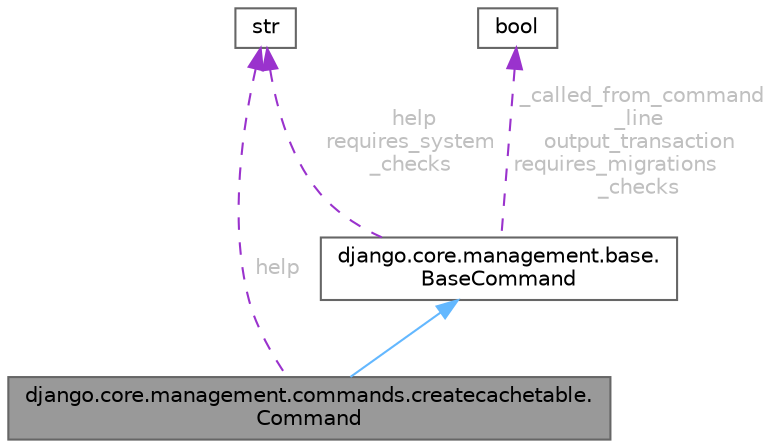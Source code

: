 digraph "django.core.management.commands.createcachetable.Command"
{
 // LATEX_PDF_SIZE
  bgcolor="transparent";
  edge [fontname=Helvetica,fontsize=10,labelfontname=Helvetica,labelfontsize=10];
  node [fontname=Helvetica,fontsize=10,shape=box,height=0.2,width=0.4];
  Node1 [id="Node000001",label="django.core.management.commands.createcachetable.\lCommand",height=0.2,width=0.4,color="gray40", fillcolor="grey60", style="filled", fontcolor="black",tooltip=" "];
  Node2 -> Node1 [id="edge5_Node000001_Node000002",dir="back",color="steelblue1",style="solid",tooltip=" "];
  Node2 [id="Node000002",label="django.core.management.base.\lBaseCommand",height=0.2,width=0.4,color="gray40", fillcolor="white", style="filled",URL="$classdjango_1_1core_1_1management_1_1base_1_1BaseCommand.html",tooltip=" "];
  Node3 -> Node2 [id="edge6_Node000002_Node000003",dir="back",color="darkorchid3",style="dashed",tooltip=" ",label=" help\nrequires_system\l_checks",fontcolor="grey" ];
  Node3 [id="Node000003",label="str",height=0.2,width=0.4,color="gray40", fillcolor="white", style="filled",tooltip=" "];
  Node4 -> Node2 [id="edge7_Node000002_Node000004",dir="back",color="darkorchid3",style="dashed",tooltip=" ",label=" _called_from_command\l_line\noutput_transaction\nrequires_migrations\l_checks",fontcolor="grey" ];
  Node4 [id="Node000004",label="bool",height=0.2,width=0.4,color="gray40", fillcolor="white", style="filled",tooltip=" "];
  Node3 -> Node1 [id="edge8_Node000001_Node000003",dir="back",color="darkorchid3",style="dashed",tooltip=" ",label=" help",fontcolor="grey" ];
}
